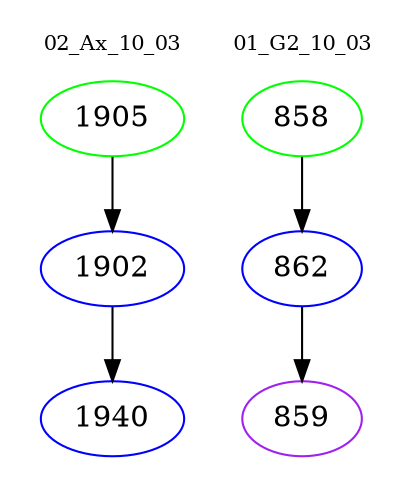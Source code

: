 digraph{
subgraph cluster_0 {
color = white
label = "02_Ax_10_03";
fontsize=10;
T0_1905 [label="1905", color="green"]
T0_1905 -> T0_1902 [color="black"]
T0_1902 [label="1902", color="blue"]
T0_1902 -> T0_1940 [color="black"]
T0_1940 [label="1940", color="blue"]
}
subgraph cluster_1 {
color = white
label = "01_G2_10_03";
fontsize=10;
T1_858 [label="858", color="green"]
T1_858 -> T1_862 [color="black"]
T1_862 [label="862", color="blue"]
T1_862 -> T1_859 [color="black"]
T1_859 [label="859", color="purple"]
}
}
